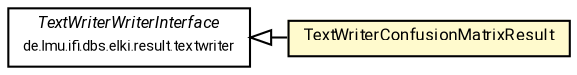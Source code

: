#!/usr/local/bin/dot
#
# Class diagram 
# Generated by UMLGraph version R5_7_2-60-g0e99a6 (http://www.spinellis.gr/umlgraph/)
#

digraph G {
	graph [fontnames="svg"]
	edge [fontname="Roboto",fontsize=7,labelfontname="Roboto",labelfontsize=7,color="black"];
	node [fontname="Roboto",fontcolor="black",fontsize=8,shape=plaintext,margin=0,width=0,height=0];
	nodesep=0.15;
	ranksep=0.25;
	rankdir=LR;
	// de.lmu.ifi.dbs.elki.result.textwriter.writers.TextWriterConfusionMatrixResult
	c10160325 [label=<<table title="de.lmu.ifi.dbs.elki.result.textwriter.writers.TextWriterConfusionMatrixResult" border="0" cellborder="1" cellspacing="0" cellpadding="2" bgcolor="lemonChiffon" href="TextWriterConfusionMatrixResult.html" target="_parent">
		<tr><td><table border="0" cellspacing="0" cellpadding="1">
		<tr><td align="center" balign="center"> <font face="Roboto">TextWriterConfusionMatrixResult</font> </td></tr>
		</table></td></tr>
		</table>>, URL="TextWriterConfusionMatrixResult.html"];
	// de.lmu.ifi.dbs.elki.result.textwriter.TextWriterWriterInterface<O>
	c10161327 [label=<<table title="de.lmu.ifi.dbs.elki.result.textwriter.TextWriterWriterInterface" border="0" cellborder="1" cellspacing="0" cellpadding="2" href="../TextWriterWriterInterface.html" target="_parent">
		<tr><td><table border="0" cellspacing="0" cellpadding="1">
		<tr><td align="center" balign="center"> <font face="Roboto"><i>TextWriterWriterInterface</i></font> </td></tr>
		<tr><td align="center" balign="center"> <font face="Roboto" point-size="7.0">de.lmu.ifi.dbs.elki.result.textwriter</font> </td></tr>
		</table></td></tr>
		</table>>, URL="../TextWriterWriterInterface.html"];
	// de.lmu.ifi.dbs.elki.result.textwriter.writers.TextWriterConfusionMatrixResult extends de.lmu.ifi.dbs.elki.result.textwriter.TextWriterWriterInterface<O>
	c10161327 -> c10160325 [arrowtail=empty,dir=back,weight=10];
}

